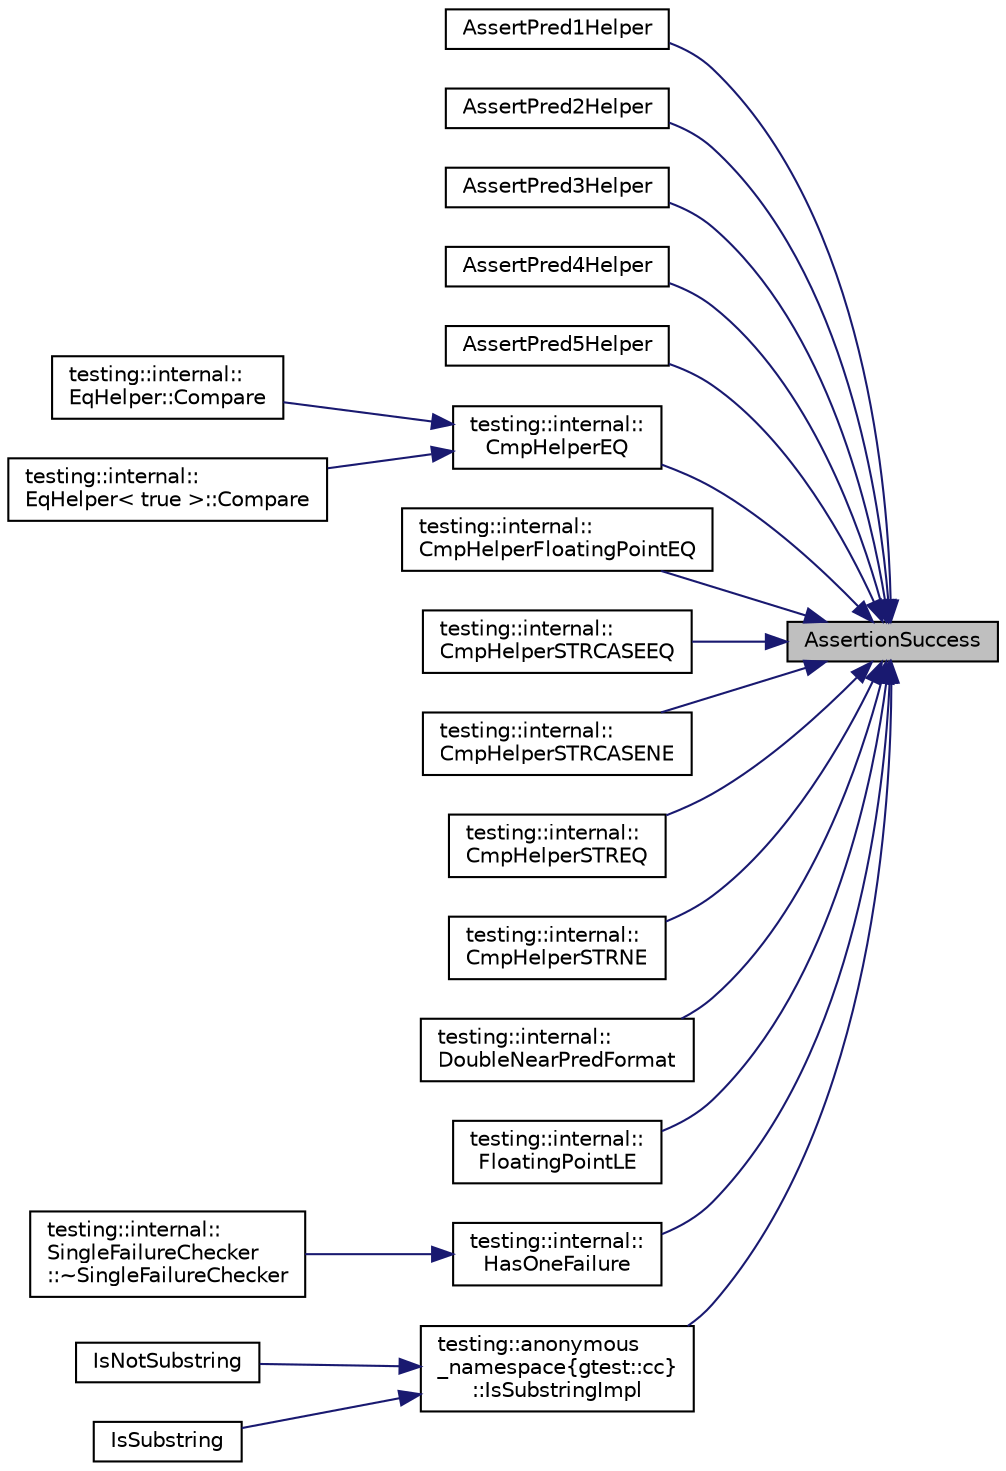 digraph "AssertionSuccess"
{
 // INTERACTIVE_SVG=YES
 // LATEX_PDF_SIZE
  bgcolor="transparent";
  edge [fontname="Helvetica",fontsize="10",labelfontname="Helvetica",labelfontsize="10"];
  node [fontname="Helvetica",fontsize="10",shape=record];
  rankdir="RL";
  Node1 [label="AssertionSuccess",height=0.2,width=0.4,color="black", fillcolor="grey75", style="filled", fontcolor="black",tooltip=" "];
  Node1 -> Node2 [dir="back",color="midnightblue",fontsize="10",style="solid",fontname="Helvetica"];
  Node2 [label="AssertPred1Helper",height=0.2,width=0.4,color="black",URL="$db/d6e/gtest__pred__impl_8h_a41d32b74fac585ac04cc9ba037c9fed4.html#a41d32b74fac585ac04cc9ba037c9fed4",tooltip=" "];
  Node1 -> Node3 [dir="back",color="midnightblue",fontsize="10",style="solid",fontname="Helvetica"];
  Node3 [label="AssertPred2Helper",height=0.2,width=0.4,color="black",URL="$db/d6e/gtest__pred__impl_8h_aa21b5175030ef2d76837bde68459effe.html#aa21b5175030ef2d76837bde68459effe",tooltip=" "];
  Node1 -> Node4 [dir="back",color="midnightblue",fontsize="10",style="solid",fontname="Helvetica"];
  Node4 [label="AssertPred3Helper",height=0.2,width=0.4,color="black",URL="$db/d6e/gtest__pred__impl_8h_ae48a4ec033f85849b47bcbd2aa94baab.html#ae48a4ec033f85849b47bcbd2aa94baab",tooltip=" "];
  Node1 -> Node5 [dir="back",color="midnightblue",fontsize="10",style="solid",fontname="Helvetica"];
  Node5 [label="AssertPred4Helper",height=0.2,width=0.4,color="black",URL="$db/d6e/gtest__pred__impl_8h_a22f4e27e6b18091281c45d4395c98517.html#a22f4e27e6b18091281c45d4395c98517",tooltip=" "];
  Node1 -> Node6 [dir="back",color="midnightblue",fontsize="10",style="solid",fontname="Helvetica"];
  Node6 [label="AssertPred5Helper",height=0.2,width=0.4,color="black",URL="$db/d6e/gtest__pred__impl_8h_a1012d0b317e600d13b1a74712f0d8a48.html#a1012d0b317e600d13b1a74712f0d8a48",tooltip=" "];
  Node1 -> Node7 [dir="back",color="midnightblue",fontsize="10",style="solid",fontname="Helvetica"];
  Node7 [label="testing::internal::\lCmpHelperEQ",height=0.2,width=0.4,color="black",URL="$d0/da7/namespacetesting_1_1internal_a4638c74d9b32e971f9b321af6fafc2f1.html#a4638c74d9b32e971f9b321af6fafc2f1",tooltip=" "];
  Node7 -> Node8 [dir="back",color="midnightblue",fontsize="10",style="solid",fontname="Helvetica"];
  Node8 [label="testing::internal::\lEqHelper::Compare",height=0.2,width=0.4,color="black",URL="$d1/d85/classtesting_1_1internal_1_1EqHelper_aadb9e81165711a2583f885a937d8bdf1.html#aadb9e81165711a2583f885a937d8bdf1",tooltip=" "];
  Node7 -> Node9 [dir="back",color="midnightblue",fontsize="10",style="solid",fontname="Helvetica"];
  Node9 [label="testing::internal::\lEqHelper\< true \>::Compare",height=0.2,width=0.4,color="black",URL="$dd/df9/classtesting_1_1internal_1_1EqHelper_3_01true_01_4_afba0180482bf5eea37970e15625a9888.html#afba0180482bf5eea37970e15625a9888",tooltip=" "];
  Node1 -> Node10 [dir="back",color="midnightblue",fontsize="10",style="solid",fontname="Helvetica"];
  Node10 [label="testing::internal::\lCmpHelperFloatingPointEQ",height=0.2,width=0.4,color="black",URL="$d0/da7/namespacetesting_1_1internal_a98ce463e5dbe0c6120fa817e1f8f2944.html#a98ce463e5dbe0c6120fa817e1f8f2944",tooltip=" "];
  Node1 -> Node11 [dir="back",color="midnightblue",fontsize="10",style="solid",fontname="Helvetica"];
  Node11 [label="testing::internal::\lCmpHelperSTRCASEEQ",height=0.2,width=0.4,color="black",URL="$d0/da7/namespacetesting_1_1internal_a68b6238b102354b97e221aba773a570a.html#a68b6238b102354b97e221aba773a570a",tooltip=" "];
  Node1 -> Node12 [dir="back",color="midnightblue",fontsize="10",style="solid",fontname="Helvetica"];
  Node12 [label="testing::internal::\lCmpHelperSTRCASENE",height=0.2,width=0.4,color="black",URL="$d0/da7/namespacetesting_1_1internal_a4942b6a1b27ca8e18b0440926232e65c.html#a4942b6a1b27ca8e18b0440926232e65c",tooltip=" "];
  Node1 -> Node13 [dir="back",color="midnightblue",fontsize="10",style="solid",fontname="Helvetica"];
  Node13 [label="testing::internal::\lCmpHelperSTREQ",height=0.2,width=0.4,color="black",URL="$d0/da7/namespacetesting_1_1internal_ac603b70553d63dfdaeace0c959ea43eb.html#ac603b70553d63dfdaeace0c959ea43eb",tooltip=" "];
  Node1 -> Node14 [dir="back",color="midnightblue",fontsize="10",style="solid",fontname="Helvetica"];
  Node14 [label="testing::internal::\lCmpHelperSTRNE",height=0.2,width=0.4,color="black",URL="$d0/da7/namespacetesting_1_1internal_aa41912ac3405839f3d8f92cfb75703c4.html#aa41912ac3405839f3d8f92cfb75703c4",tooltip=" "];
  Node1 -> Node15 [dir="back",color="midnightblue",fontsize="10",style="solid",fontname="Helvetica"];
  Node15 [label="testing::internal::\lDoubleNearPredFormat",height=0.2,width=0.4,color="black",URL="$d0/da7/namespacetesting_1_1internal_a5059777ec92cd98da4c4159dee8201c2.html#a5059777ec92cd98da4c4159dee8201c2",tooltip=" "];
  Node1 -> Node16 [dir="back",color="midnightblue",fontsize="10",style="solid",fontname="Helvetica"];
  Node16 [label="testing::internal::\lFloatingPointLE",height=0.2,width=0.4,color="black",URL="$d0/da7/namespacetesting_1_1internal_a17b52b6b1f81f6dcad5cc4d12e5173a6.html#a17b52b6b1f81f6dcad5cc4d12e5173a6",tooltip=" "];
  Node1 -> Node17 [dir="back",color="midnightblue",fontsize="10",style="solid",fontname="Helvetica"];
  Node17 [label="testing::internal::\lHasOneFailure",height=0.2,width=0.4,color="black",URL="$d0/da7/namespacetesting_1_1internal_a14ff02e6d151f45e998657674e9af88a.html#a14ff02e6d151f45e998657674e9af88a",tooltip=" "];
  Node17 -> Node18 [dir="back",color="midnightblue",fontsize="10",style="solid",fontname="Helvetica"];
  Node18 [label="testing::internal::\lSingleFailureChecker\l::~SingleFailureChecker",height=0.2,width=0.4,color="black",URL="$d8/d07/classtesting_1_1internal_1_1SingleFailureChecker_a800e9d220e8d92357360adbe84be2736.html#a800e9d220e8d92357360adbe84be2736",tooltip=" "];
  Node1 -> Node19 [dir="back",color="midnightblue",fontsize="10",style="solid",fontname="Helvetica"];
  Node19 [label="testing::anonymous\l_namespace\{gtest::cc\}\l::IsSubstringImpl",height=0.2,width=0.4,color="black",URL="$de/d18/namespacetesting_1_1anonymous__namespace_02gtest_8cc_03_a0e1cb1e2b03a87a9c893322e4caab670.html#a0e1cb1e2b03a87a9c893322e4caab670",tooltip=" "];
  Node19 -> Node20 [dir="back",color="midnightblue",fontsize="10",style="solid",fontname="Helvetica"];
  Node20 [label="IsNotSubstring",height=0.2,width=0.4,color="black",URL="$d0/d75/namespacetesting_a4c722362b584ab9565021fd68f2d0003.html#a4c722362b584ab9565021fd68f2d0003",tooltip=" "];
  Node19 -> Node21 [dir="back",color="midnightblue",fontsize="10",style="solid",fontname="Helvetica"];
  Node21 [label="IsSubstring",height=0.2,width=0.4,color="black",URL="$d0/d75/namespacetesting_af769ba85b7dc1c49d49594f195b442cf.html#af769ba85b7dc1c49d49594f195b442cf",tooltip=" "];
}
